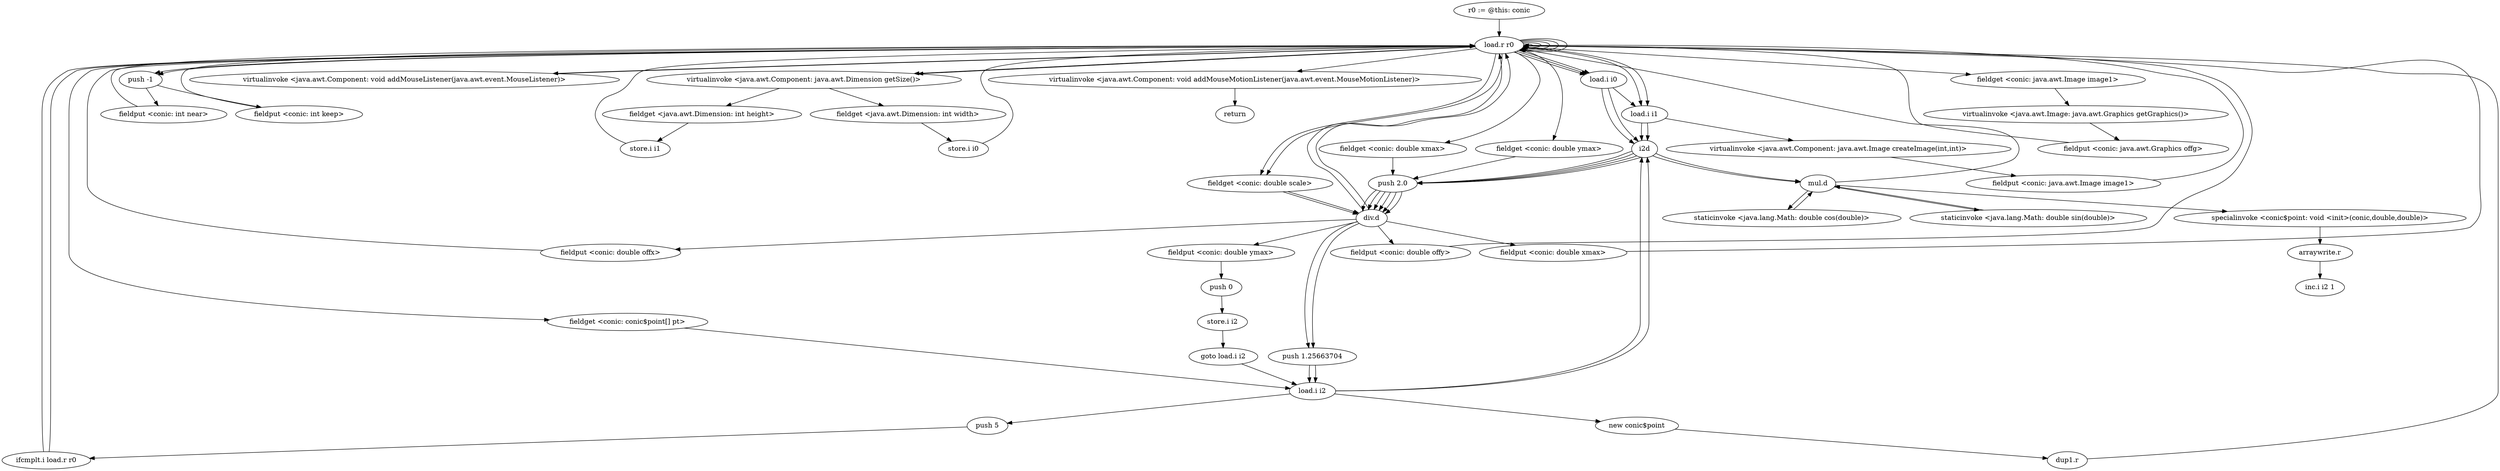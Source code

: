 digraph "" {
    "r0 := @this: conic"
    "load.r r0"
    "r0 := @this: conic"->"load.r r0";
    "virtualinvoke <java.awt.Component: java.awt.Dimension getSize()>"
    "load.r r0"->"virtualinvoke <java.awt.Component: java.awt.Dimension getSize()>";
    "fieldget <java.awt.Dimension: int width>"
    "virtualinvoke <java.awt.Component: java.awt.Dimension getSize()>"->"fieldget <java.awt.Dimension: int width>";
    "store.i i0"
    "fieldget <java.awt.Dimension: int width>"->"store.i i0";
    "store.i i0"->"load.r r0";
    "load.r r0"->"virtualinvoke <java.awt.Component: java.awt.Dimension getSize()>";
    "fieldget <java.awt.Dimension: int height>"
    "virtualinvoke <java.awt.Component: java.awt.Dimension getSize()>"->"fieldget <java.awt.Dimension: int height>";
    "store.i i1"
    "fieldget <java.awt.Dimension: int height>"->"store.i i1";
    "store.i i1"->"load.r r0";
    "load.i i0"
    "load.r r0"->"load.i i0";
    "i2d"
    "load.i i0"->"i2d";
    "push 2.0"
    "i2d"->"push 2.0";
    "div.d"
    "push 2.0"->"div.d";
    "fieldput <conic: double offx>"
    "div.d"->"fieldput <conic: double offx>";
    "fieldput <conic: double offx>"->"load.r r0";
    "load.i i1"
    "load.r r0"->"load.i i1";
    "load.i i1"->"i2d";
    "i2d"->"push 2.0";
    "push 2.0"->"div.d";
    "fieldput <conic: double offy>"
    "div.d"->"fieldput <conic: double offy>";
    "fieldput <conic: double offy>"->"load.r r0";
    "load.r r0"->"load.i i0";
    "load.i i0"->"i2d";
    "i2d"->"push 2.0";
    "push 2.0"->"div.d";
    "div.d"->"load.r r0";
    "fieldget <conic: double scale>"
    "load.r r0"->"fieldget <conic: double scale>";
    "fieldget <conic: double scale>"->"div.d";
    "fieldput <conic: double xmax>"
    "div.d"->"fieldput <conic: double xmax>";
    "fieldput <conic: double xmax>"->"load.r r0";
    "load.r r0"->"load.i i1";
    "load.i i1"->"i2d";
    "i2d"->"push 2.0";
    "push 2.0"->"div.d";
    "div.d"->"load.r r0";
    "load.r r0"->"fieldget <conic: double scale>";
    "fieldget <conic: double scale>"->"div.d";
    "fieldput <conic: double ymax>"
    "div.d"->"fieldput <conic: double ymax>";
    "push 0"
    "fieldput <conic: double ymax>"->"push 0";
    "store.i i2"
    "push 0"->"store.i i2";
    "goto load.i i2"
    "store.i i2"->"goto load.i i2";
    "load.i i2"
    "goto load.i i2"->"load.i i2";
    "push 5"
    "load.i i2"->"push 5";
    "ifcmplt.i load.r r0"
    "push 5"->"ifcmplt.i load.r r0";
    "ifcmplt.i load.r r0"->"load.r r0";
    "push -1"
    "load.r r0"->"push -1";
    "fieldput <conic: int near>"
    "push -1"->"fieldput <conic: int near>";
    "fieldput <conic: int near>"->"load.r r0";
    "load.r r0"->"push -1";
    "fieldput <conic: int keep>"
    "push -1"->"fieldput <conic: int keep>";
    "fieldput <conic: int keep>"->"load.r r0";
    "load.r r0"->"load.r r0";
    "load.r r0"->"load.i i0";
    "load.i i0"->"load.i i1";
    "virtualinvoke <java.awt.Component: java.awt.Image createImage(int,int)>"
    "load.i i1"->"virtualinvoke <java.awt.Component: java.awt.Image createImage(int,int)>";
    "fieldput <conic: java.awt.Image image1>"
    "virtualinvoke <java.awt.Component: java.awt.Image createImage(int,int)>"->"fieldput <conic: java.awt.Image image1>";
    "fieldput <conic: java.awt.Image image1>"->"load.r r0";
    "load.r r0"->"load.r r0";
    "fieldget <conic: java.awt.Image image1>"
    "load.r r0"->"fieldget <conic: java.awt.Image image1>";
    "virtualinvoke <java.awt.Image: java.awt.Graphics getGraphics()>"
    "fieldget <conic: java.awt.Image image1>"->"virtualinvoke <java.awt.Image: java.awt.Graphics getGraphics()>";
    "fieldput <conic: java.awt.Graphics offg>"
    "virtualinvoke <java.awt.Image: java.awt.Graphics getGraphics()>"->"fieldput <conic: java.awt.Graphics offg>";
    "fieldput <conic: java.awt.Graphics offg>"->"load.r r0";
    "load.r r0"->"load.r r0";
    "virtualinvoke <java.awt.Component: void addMouseListener(java.awt.event.MouseListener)>"
    "load.r r0"->"virtualinvoke <java.awt.Component: void addMouseListener(java.awt.event.MouseListener)>";
    "virtualinvoke <java.awt.Component: void addMouseListener(java.awt.event.MouseListener)>"->"load.r r0";
    "load.r r0"->"load.r r0";
    "virtualinvoke <java.awt.Component: void addMouseMotionListener(java.awt.event.MouseMotionListener)>"
    "load.r r0"->"virtualinvoke <java.awt.Component: void addMouseMotionListener(java.awt.event.MouseMotionListener)>";
    "return"
    "virtualinvoke <java.awt.Component: void addMouseMotionListener(java.awt.event.MouseMotionListener)>"->"return";
    "ifcmplt.i load.r r0"->"load.r r0";
    "fieldget <conic: conic$point[] pt>"
    "load.r r0"->"fieldget <conic: conic$point[] pt>";
    "fieldget <conic: conic$point[] pt>"->"load.i i2";
    "new conic$point"
    "load.i i2"->"new conic$point";
    "dup1.r"
    "new conic$point"->"dup1.r";
    "dup1.r"->"load.r r0";
    "load.r r0"->"load.r r0";
    "fieldget <conic: double xmax>"
    "load.r r0"->"fieldget <conic: double xmax>";
    "fieldget <conic: double xmax>"->"push 2.0";
    "push 2.0"->"div.d";
    "push 1.25663704"
    "div.d"->"push 1.25663704";
    "push 1.25663704"->"load.i i2";
    "load.i i2"->"i2d";
    "mul.d"
    "i2d"->"mul.d";
    "staticinvoke <java.lang.Math: double cos(double)>"
    "mul.d"->"staticinvoke <java.lang.Math: double cos(double)>";
    "staticinvoke <java.lang.Math: double cos(double)>"->"mul.d";
    "mul.d"->"load.r r0";
    "fieldget <conic: double ymax>"
    "load.r r0"->"fieldget <conic: double ymax>";
    "fieldget <conic: double ymax>"->"push 2.0";
    "push 2.0"->"div.d";
    "div.d"->"push 1.25663704";
    "push 1.25663704"->"load.i i2";
    "load.i i2"->"i2d";
    "i2d"->"mul.d";
    "staticinvoke <java.lang.Math: double sin(double)>"
    "mul.d"->"staticinvoke <java.lang.Math: double sin(double)>";
    "staticinvoke <java.lang.Math: double sin(double)>"->"mul.d";
    "specialinvoke <conic$point: void <init>(conic,double,double)>"
    "mul.d"->"specialinvoke <conic$point: void <init>(conic,double,double)>";
    "arraywrite.r"
    "specialinvoke <conic$point: void <init>(conic,double,double)>"->"arraywrite.r";
    "inc.i i2 1"
    "arraywrite.r"->"inc.i i2 1";
}
